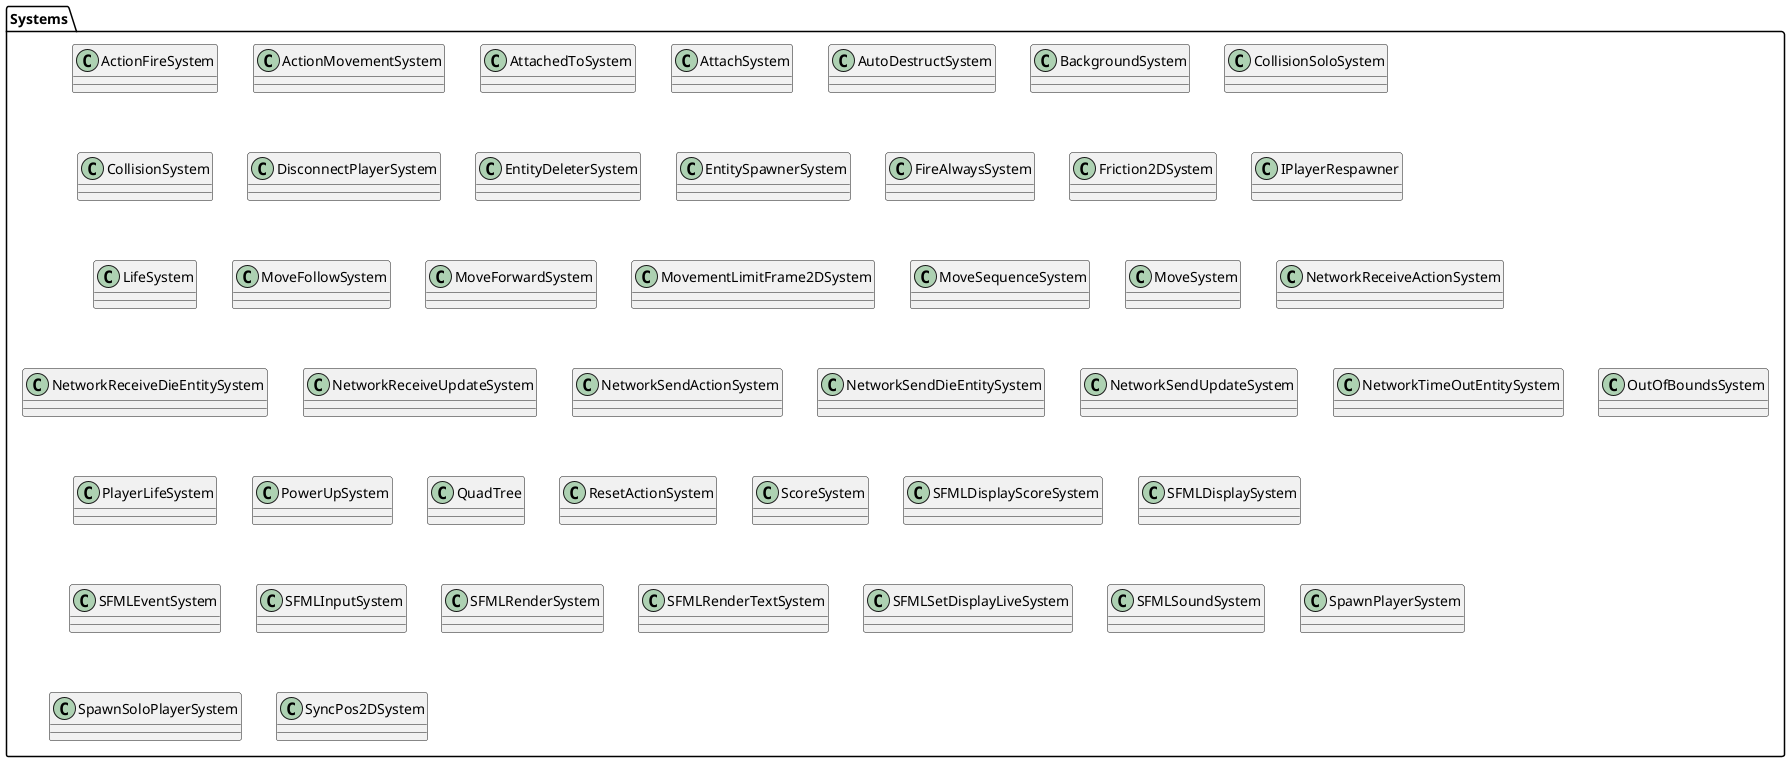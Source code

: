 @startuml

package Systems {

class ActionFireSystem
class ActionMovementSystem
class AttachedToSystem
class AttachSystem
class AutoDestructSystem
class BackgroundSystem
class CollisionSoloSystem
class CollisionSystem
class DisconnectPlayerSystem
class EntityDeleterSystem
class EntitySpawnerSystem
class FireAlwaysSystem
class Friction2DSystem
class IPlayerRespawner
class LifeSystem
class MoveFollowSystem
class MoveForwardSystem
class MovementLimitFrame2DSystem
class MoveSequenceSystem
class MoveSystem
class NetworkReceiveActionSystem
class NetworkReceiveDieEntitySystem
class NetworkReceiveUpdateSystem
class NetworkSendActionSystem
class NetworkSendDieEntitySystem
class NetworkSendUpdateSystem
class NetworkTimeOutEntitySystem
class OutOfBoundsSystem
class PlayerLifeSystem
class PowerUpSystem
class QuadTree
class ResetActionSystem
class ScoreSystem
class SFMLDisplayScoreSystem
class SFMLDisplaySystem
class SFMLEventSystem
class SFMLInputSystem
class SFMLRenderSystem
class SFMLRenderTextSystem
class SFMLSetDisplayLiveSystem
class SFMLSoundSystem
class SpawnPlayerSystem
class SpawnSoloPlayerSystem
class SyncPos2DSystem

}

@enduml